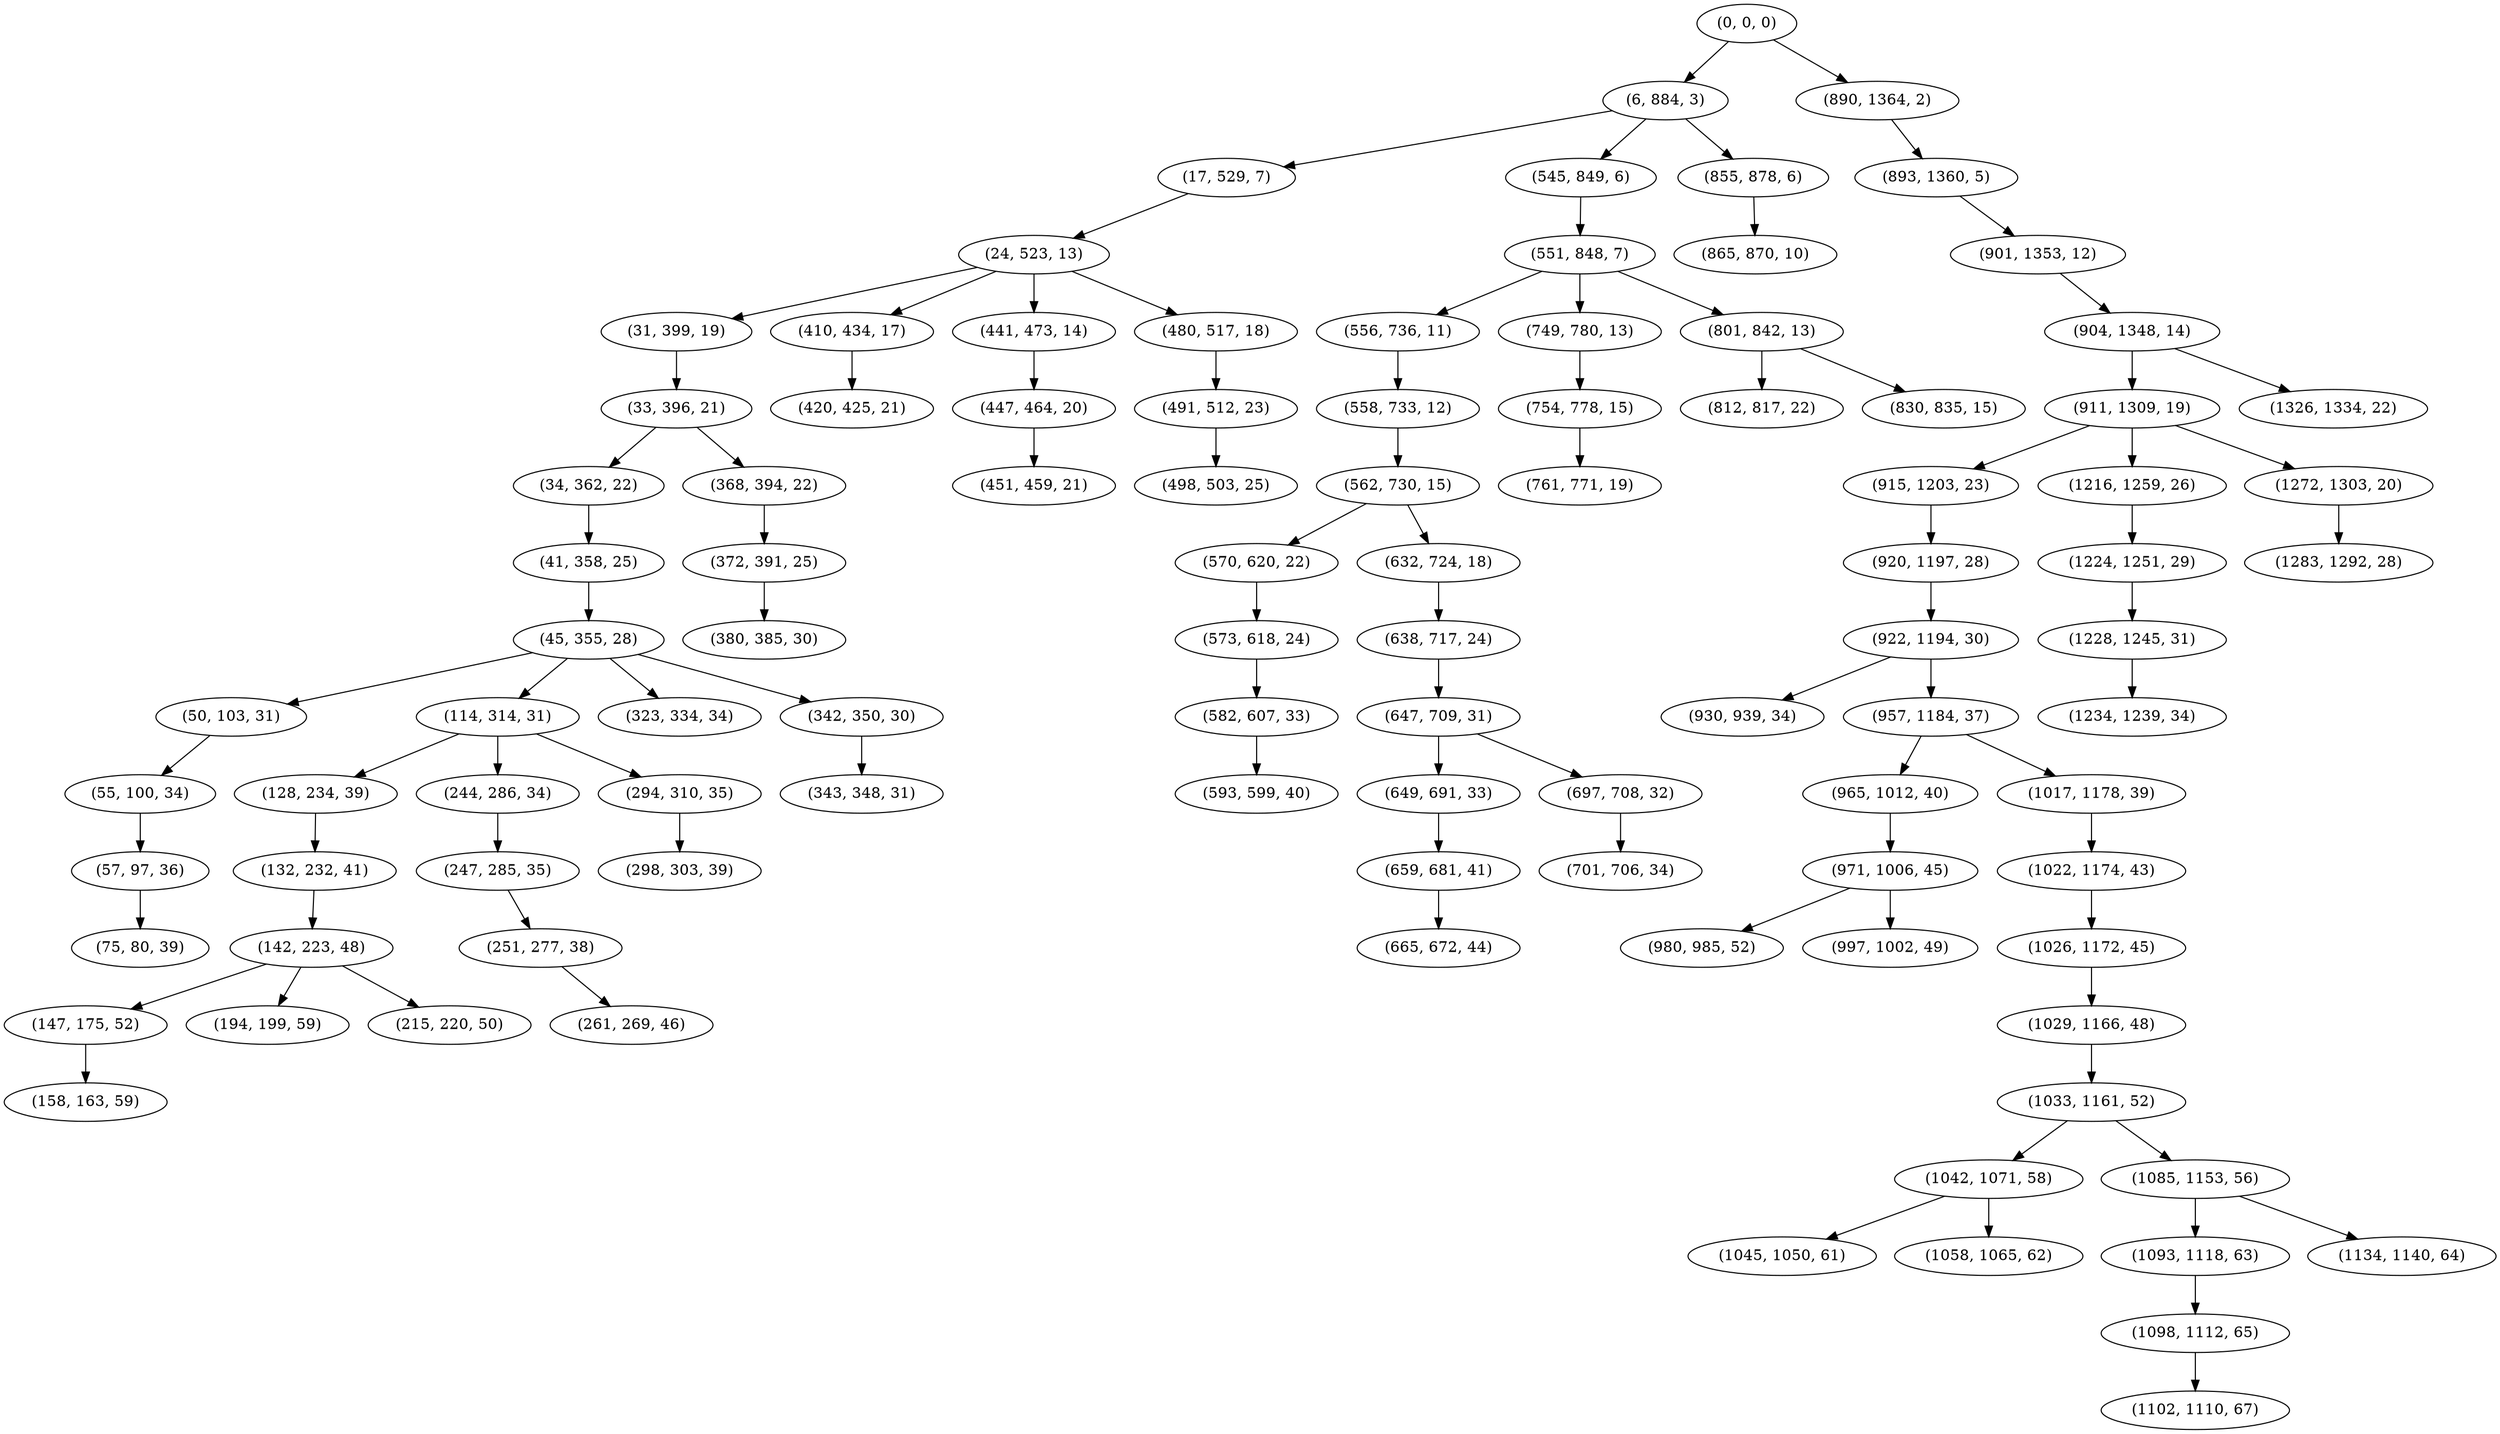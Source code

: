 digraph tree {
    "(0, 0, 0)";
    "(6, 884, 3)";
    "(17, 529, 7)";
    "(24, 523, 13)";
    "(31, 399, 19)";
    "(33, 396, 21)";
    "(34, 362, 22)";
    "(41, 358, 25)";
    "(45, 355, 28)";
    "(50, 103, 31)";
    "(55, 100, 34)";
    "(57, 97, 36)";
    "(75, 80, 39)";
    "(114, 314, 31)";
    "(128, 234, 39)";
    "(132, 232, 41)";
    "(142, 223, 48)";
    "(147, 175, 52)";
    "(158, 163, 59)";
    "(194, 199, 59)";
    "(215, 220, 50)";
    "(244, 286, 34)";
    "(247, 285, 35)";
    "(251, 277, 38)";
    "(261, 269, 46)";
    "(294, 310, 35)";
    "(298, 303, 39)";
    "(323, 334, 34)";
    "(342, 350, 30)";
    "(343, 348, 31)";
    "(368, 394, 22)";
    "(372, 391, 25)";
    "(380, 385, 30)";
    "(410, 434, 17)";
    "(420, 425, 21)";
    "(441, 473, 14)";
    "(447, 464, 20)";
    "(451, 459, 21)";
    "(480, 517, 18)";
    "(491, 512, 23)";
    "(498, 503, 25)";
    "(545, 849, 6)";
    "(551, 848, 7)";
    "(556, 736, 11)";
    "(558, 733, 12)";
    "(562, 730, 15)";
    "(570, 620, 22)";
    "(573, 618, 24)";
    "(582, 607, 33)";
    "(593, 599, 40)";
    "(632, 724, 18)";
    "(638, 717, 24)";
    "(647, 709, 31)";
    "(649, 691, 33)";
    "(659, 681, 41)";
    "(665, 672, 44)";
    "(697, 708, 32)";
    "(701, 706, 34)";
    "(749, 780, 13)";
    "(754, 778, 15)";
    "(761, 771, 19)";
    "(801, 842, 13)";
    "(812, 817, 22)";
    "(830, 835, 15)";
    "(855, 878, 6)";
    "(865, 870, 10)";
    "(890, 1364, 2)";
    "(893, 1360, 5)";
    "(901, 1353, 12)";
    "(904, 1348, 14)";
    "(911, 1309, 19)";
    "(915, 1203, 23)";
    "(920, 1197, 28)";
    "(922, 1194, 30)";
    "(930, 939, 34)";
    "(957, 1184, 37)";
    "(965, 1012, 40)";
    "(971, 1006, 45)";
    "(980, 985, 52)";
    "(997, 1002, 49)";
    "(1017, 1178, 39)";
    "(1022, 1174, 43)";
    "(1026, 1172, 45)";
    "(1029, 1166, 48)";
    "(1033, 1161, 52)";
    "(1042, 1071, 58)";
    "(1045, 1050, 61)";
    "(1058, 1065, 62)";
    "(1085, 1153, 56)";
    "(1093, 1118, 63)";
    "(1098, 1112, 65)";
    "(1102, 1110, 67)";
    "(1134, 1140, 64)";
    "(1216, 1259, 26)";
    "(1224, 1251, 29)";
    "(1228, 1245, 31)";
    "(1234, 1239, 34)";
    "(1272, 1303, 20)";
    "(1283, 1292, 28)";
    "(1326, 1334, 22)";
    "(0, 0, 0)" -> "(6, 884, 3)";
    "(0, 0, 0)" -> "(890, 1364, 2)";
    "(6, 884, 3)" -> "(17, 529, 7)";
    "(6, 884, 3)" -> "(545, 849, 6)";
    "(6, 884, 3)" -> "(855, 878, 6)";
    "(17, 529, 7)" -> "(24, 523, 13)";
    "(24, 523, 13)" -> "(31, 399, 19)";
    "(24, 523, 13)" -> "(410, 434, 17)";
    "(24, 523, 13)" -> "(441, 473, 14)";
    "(24, 523, 13)" -> "(480, 517, 18)";
    "(31, 399, 19)" -> "(33, 396, 21)";
    "(33, 396, 21)" -> "(34, 362, 22)";
    "(33, 396, 21)" -> "(368, 394, 22)";
    "(34, 362, 22)" -> "(41, 358, 25)";
    "(41, 358, 25)" -> "(45, 355, 28)";
    "(45, 355, 28)" -> "(50, 103, 31)";
    "(45, 355, 28)" -> "(114, 314, 31)";
    "(45, 355, 28)" -> "(323, 334, 34)";
    "(45, 355, 28)" -> "(342, 350, 30)";
    "(50, 103, 31)" -> "(55, 100, 34)";
    "(55, 100, 34)" -> "(57, 97, 36)";
    "(57, 97, 36)" -> "(75, 80, 39)";
    "(114, 314, 31)" -> "(128, 234, 39)";
    "(114, 314, 31)" -> "(244, 286, 34)";
    "(114, 314, 31)" -> "(294, 310, 35)";
    "(128, 234, 39)" -> "(132, 232, 41)";
    "(132, 232, 41)" -> "(142, 223, 48)";
    "(142, 223, 48)" -> "(147, 175, 52)";
    "(142, 223, 48)" -> "(194, 199, 59)";
    "(142, 223, 48)" -> "(215, 220, 50)";
    "(147, 175, 52)" -> "(158, 163, 59)";
    "(244, 286, 34)" -> "(247, 285, 35)";
    "(247, 285, 35)" -> "(251, 277, 38)";
    "(251, 277, 38)" -> "(261, 269, 46)";
    "(294, 310, 35)" -> "(298, 303, 39)";
    "(342, 350, 30)" -> "(343, 348, 31)";
    "(368, 394, 22)" -> "(372, 391, 25)";
    "(372, 391, 25)" -> "(380, 385, 30)";
    "(410, 434, 17)" -> "(420, 425, 21)";
    "(441, 473, 14)" -> "(447, 464, 20)";
    "(447, 464, 20)" -> "(451, 459, 21)";
    "(480, 517, 18)" -> "(491, 512, 23)";
    "(491, 512, 23)" -> "(498, 503, 25)";
    "(545, 849, 6)" -> "(551, 848, 7)";
    "(551, 848, 7)" -> "(556, 736, 11)";
    "(551, 848, 7)" -> "(749, 780, 13)";
    "(551, 848, 7)" -> "(801, 842, 13)";
    "(556, 736, 11)" -> "(558, 733, 12)";
    "(558, 733, 12)" -> "(562, 730, 15)";
    "(562, 730, 15)" -> "(570, 620, 22)";
    "(562, 730, 15)" -> "(632, 724, 18)";
    "(570, 620, 22)" -> "(573, 618, 24)";
    "(573, 618, 24)" -> "(582, 607, 33)";
    "(582, 607, 33)" -> "(593, 599, 40)";
    "(632, 724, 18)" -> "(638, 717, 24)";
    "(638, 717, 24)" -> "(647, 709, 31)";
    "(647, 709, 31)" -> "(649, 691, 33)";
    "(647, 709, 31)" -> "(697, 708, 32)";
    "(649, 691, 33)" -> "(659, 681, 41)";
    "(659, 681, 41)" -> "(665, 672, 44)";
    "(697, 708, 32)" -> "(701, 706, 34)";
    "(749, 780, 13)" -> "(754, 778, 15)";
    "(754, 778, 15)" -> "(761, 771, 19)";
    "(801, 842, 13)" -> "(812, 817, 22)";
    "(801, 842, 13)" -> "(830, 835, 15)";
    "(855, 878, 6)" -> "(865, 870, 10)";
    "(890, 1364, 2)" -> "(893, 1360, 5)";
    "(893, 1360, 5)" -> "(901, 1353, 12)";
    "(901, 1353, 12)" -> "(904, 1348, 14)";
    "(904, 1348, 14)" -> "(911, 1309, 19)";
    "(904, 1348, 14)" -> "(1326, 1334, 22)";
    "(911, 1309, 19)" -> "(915, 1203, 23)";
    "(911, 1309, 19)" -> "(1216, 1259, 26)";
    "(911, 1309, 19)" -> "(1272, 1303, 20)";
    "(915, 1203, 23)" -> "(920, 1197, 28)";
    "(920, 1197, 28)" -> "(922, 1194, 30)";
    "(922, 1194, 30)" -> "(930, 939, 34)";
    "(922, 1194, 30)" -> "(957, 1184, 37)";
    "(957, 1184, 37)" -> "(965, 1012, 40)";
    "(957, 1184, 37)" -> "(1017, 1178, 39)";
    "(965, 1012, 40)" -> "(971, 1006, 45)";
    "(971, 1006, 45)" -> "(980, 985, 52)";
    "(971, 1006, 45)" -> "(997, 1002, 49)";
    "(1017, 1178, 39)" -> "(1022, 1174, 43)";
    "(1022, 1174, 43)" -> "(1026, 1172, 45)";
    "(1026, 1172, 45)" -> "(1029, 1166, 48)";
    "(1029, 1166, 48)" -> "(1033, 1161, 52)";
    "(1033, 1161, 52)" -> "(1042, 1071, 58)";
    "(1033, 1161, 52)" -> "(1085, 1153, 56)";
    "(1042, 1071, 58)" -> "(1045, 1050, 61)";
    "(1042, 1071, 58)" -> "(1058, 1065, 62)";
    "(1085, 1153, 56)" -> "(1093, 1118, 63)";
    "(1085, 1153, 56)" -> "(1134, 1140, 64)";
    "(1093, 1118, 63)" -> "(1098, 1112, 65)";
    "(1098, 1112, 65)" -> "(1102, 1110, 67)";
    "(1216, 1259, 26)" -> "(1224, 1251, 29)";
    "(1224, 1251, 29)" -> "(1228, 1245, 31)";
    "(1228, 1245, 31)" -> "(1234, 1239, 34)";
    "(1272, 1303, 20)" -> "(1283, 1292, 28)";
}
